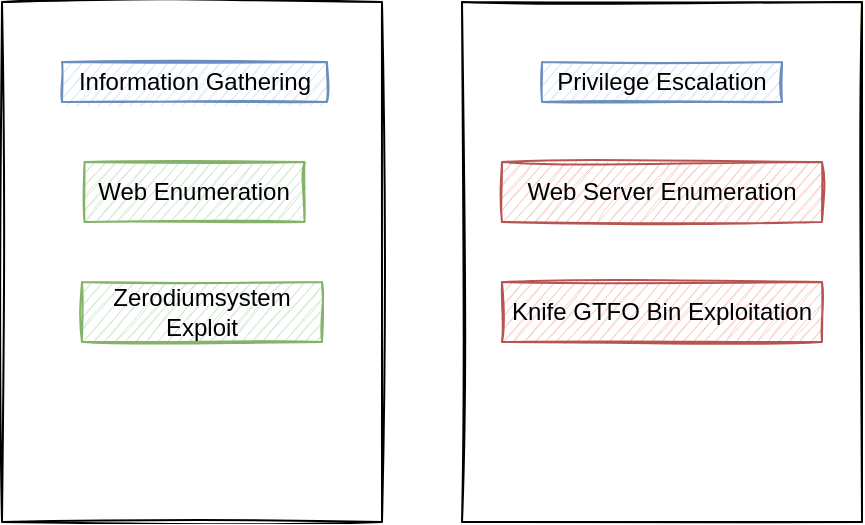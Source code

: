 <mxfile version="15.0.2" type="device"><diagram id="VQJLcb03J9cc_0RmlfgN" name="Page-1"><mxGraphModel dx="1422" dy="800" grid="1" gridSize="10" guides="1" tooltips="1" connect="1" arrows="1" fold="1" page="1" pageScale="1" pageWidth="850" pageHeight="1100" math="0" shadow="0"><root><mxCell id="0"/><mxCell id="1" parent="0"/><mxCell id="QHVISMD7rNsRDA-Nq2bj-33" value="" style="group;fillColor=#fff2cc;strokeColor=#d6b656;container=0;" parent="1" vertex="1" connectable="0"><mxGeometry x="460" y="40" width="200" height="260" as="geometry"/></mxCell><mxCell id="QHVISMD7rNsRDA-Nq2bj-26" value="" style="rounded=0;whiteSpace=wrap;html=1;sketch=1;strokeColor=#000000;" parent="1" vertex="1"><mxGeometry x="460" y="40" width="200" height="260" as="geometry"/></mxCell><mxCell id="QHVISMD7rNsRDA-Nq2bj-17" value="Privilege Escalation" style="text;html=1;fillColor=#dae8fc;align=center;verticalAlign=middle;whiteSpace=wrap;rounded=0;sketch=1;strokeColor=#6c8ebf;" parent="1" vertex="1"><mxGeometry x="500" y="70" width="120" height="20" as="geometry"/></mxCell><mxCell id="QHVISMD7rNsRDA-Nq2bj-21" value="Web Server Enumeration" style="text;html=1;fillColor=#f8cecc;align=center;verticalAlign=middle;whiteSpace=wrap;rounded=0;sketch=1;strokeColor=#b85450;" parent="1" vertex="1"><mxGeometry x="480" y="120" width="160" height="30" as="geometry"/></mxCell><mxCell id="QHVISMD7rNsRDA-Nq2bj-24" value="" style="rounded=0;whiteSpace=wrap;html=1;sketch=1;strokeColor=#000000;" parent="1" vertex="1"><mxGeometry x="230" y="40" width="190" height="260" as="geometry"/></mxCell><mxCell id="QHVISMD7rNsRDA-Nq2bj-8" value="Web Enumeration" style="text;html=1;fillColor=#d5e8d4;align=center;verticalAlign=middle;whiteSpace=wrap;rounded=0;sketch=1;strokeColor=#82b366;" parent="1" vertex="1"><mxGeometry x="271.25" y="120" width="110" height="30" as="geometry"/></mxCell><mxCell id="QHVISMD7rNsRDA-Nq2bj-9" value="Zerodiumsystem Exploit" style="text;html=1;fillColor=#d5e8d4;align=center;verticalAlign=middle;whiteSpace=wrap;rounded=0;sketch=1;strokeColor=#82b366;" parent="1" vertex="1"><mxGeometry x="270" y="180" width="120" height="30" as="geometry"/></mxCell><mxCell id="QHVISMD7rNsRDA-Nq2bj-10" style="edgeStyle=orthogonalEdgeStyle;rounded=0;orthogonalLoop=1;jettySize=auto;html=1;exitX=0.5;exitY=1;exitDx=0;exitDy=0;" parent="1" source="QHVISMD7rNsRDA-Nq2bj-8" target="QHVISMD7rNsRDA-Nq2bj-8" edge="1"><mxGeometry relative="1" as="geometry"/></mxCell><mxCell id="QHVISMD7rNsRDA-Nq2bj-15" value="Information Gathering" style="text;html=1;fillColor=#dae8fc;align=center;verticalAlign=middle;whiteSpace=wrap;rounded=0;sketch=1;strokeColor=#6c8ebf;" parent="1" vertex="1"><mxGeometry x="260" y="70" width="132.5" height="20" as="geometry"/></mxCell><mxCell id="bwrXOxUL7l4CG6x1tyqh-1" value="Knife GTFO Bin Exploitation" style="text;html=1;fillColor=#f8cecc;align=center;verticalAlign=middle;whiteSpace=wrap;rounded=0;sketch=1;strokeColor=#b85450;" vertex="1" parent="1"><mxGeometry x="480" y="180" width="160" height="30" as="geometry"/></mxCell></root></mxGraphModel></diagram></mxfile>